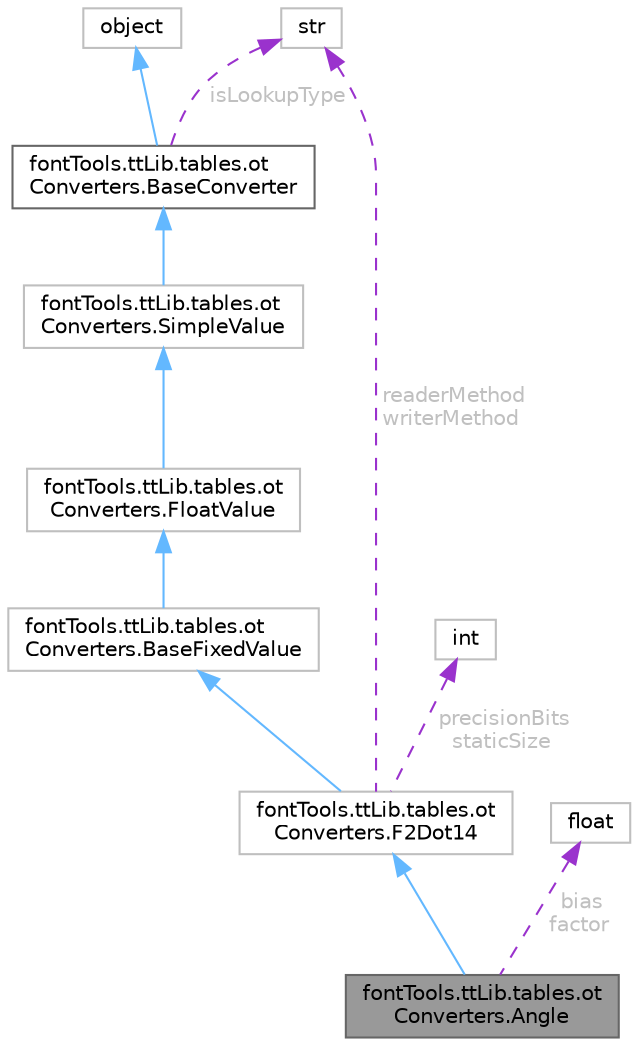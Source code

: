 digraph "fontTools.ttLib.tables.otConverters.Angle"
{
 // LATEX_PDF_SIZE
  bgcolor="transparent";
  edge [fontname=Helvetica,fontsize=10,labelfontname=Helvetica,labelfontsize=10];
  node [fontname=Helvetica,fontsize=10,shape=box,height=0.2,width=0.4];
  Node1 [id="Node000001",label="fontTools.ttLib.tables.ot\lConverters.Angle",height=0.2,width=0.4,color="gray40", fillcolor="grey60", style="filled", fontcolor="black",tooltip=" "];
  Node2 -> Node1 [id="edge11_Node000001_Node000002",dir="back",color="steelblue1",style="solid",tooltip=" "];
  Node2 [id="Node000002",label="fontTools.ttLib.tables.ot\lConverters.F2Dot14",height=0.2,width=0.4,color="grey75", fillcolor="white", style="filled",URL="$d6/d38/classfontTools_1_1ttLib_1_1tables_1_1otConverters_1_1F2Dot14.html",tooltip=" "];
  Node3 -> Node2 [id="edge12_Node000002_Node000003",dir="back",color="steelblue1",style="solid",tooltip=" "];
  Node3 [id="Node000003",label="fontTools.ttLib.tables.ot\lConverters.BaseFixedValue",height=0.2,width=0.4,color="grey75", fillcolor="white", style="filled",URL="$da/d33/classfontTools_1_1ttLib_1_1tables_1_1otConverters_1_1BaseFixedValue.html",tooltip=" "];
  Node4 -> Node3 [id="edge13_Node000003_Node000004",dir="back",color="steelblue1",style="solid",tooltip=" "];
  Node4 [id="Node000004",label="fontTools.ttLib.tables.ot\lConverters.FloatValue",height=0.2,width=0.4,color="grey75", fillcolor="white", style="filled",URL="$d4/df5/classfontTools_1_1ttLib_1_1tables_1_1otConverters_1_1FloatValue.html",tooltip=" "];
  Node5 -> Node4 [id="edge14_Node000004_Node000005",dir="back",color="steelblue1",style="solid",tooltip=" "];
  Node5 [id="Node000005",label="fontTools.ttLib.tables.ot\lConverters.SimpleValue",height=0.2,width=0.4,color="grey75", fillcolor="white", style="filled",URL="$d6/db5/classfontTools_1_1ttLib_1_1tables_1_1otConverters_1_1SimpleValue.html",tooltip=" "];
  Node6 -> Node5 [id="edge15_Node000005_Node000006",dir="back",color="steelblue1",style="solid",tooltip=" "];
  Node6 [id="Node000006",label="fontTools.ttLib.tables.ot\lConverters.BaseConverter",height=0.2,width=0.4,color="gray40", fillcolor="white", style="filled",URL="$d8/de5/classfontTools_1_1ttLib_1_1tables_1_1otConverters_1_1BaseConverter.html",tooltip=" "];
  Node7 -> Node6 [id="edge16_Node000006_Node000007",dir="back",color="steelblue1",style="solid",tooltip=" "];
  Node7 [id="Node000007",label="object",height=0.2,width=0.4,color="grey75", fillcolor="white", style="filled",tooltip=" "];
  Node8 -> Node6 [id="edge17_Node000006_Node000008",dir="back",color="darkorchid3",style="dashed",tooltip=" ",label=" isLookupType",fontcolor="grey" ];
  Node8 [id="Node000008",label="str",height=0.2,width=0.4,color="grey75", fillcolor="white", style="filled",tooltip=" "];
  Node9 -> Node2 [id="edge18_Node000002_Node000009",dir="back",color="darkorchid3",style="dashed",tooltip=" ",label=" precisionBits\nstaticSize",fontcolor="grey" ];
  Node9 [id="Node000009",label="int",height=0.2,width=0.4,color="grey75", fillcolor="white", style="filled",tooltip=" "];
  Node8 -> Node2 [id="edge19_Node000002_Node000008",dir="back",color="darkorchid3",style="dashed",tooltip=" ",label=" readerMethod\nwriterMethod",fontcolor="grey" ];
  Node10 -> Node1 [id="edge20_Node000001_Node000010",dir="back",color="darkorchid3",style="dashed",tooltip=" ",label=" bias\nfactor",fontcolor="grey" ];
  Node10 [id="Node000010",label="float",height=0.2,width=0.4,color="grey75", fillcolor="white", style="filled",tooltip=" "];
}
